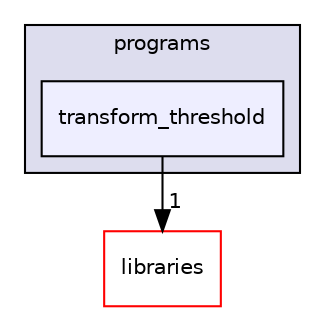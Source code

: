 digraph "xmipp/applications/programs/transform_threshold" {
  compound=true
  node [ fontsize="10", fontname="Helvetica"];
  edge [ labelfontsize="10", labelfontname="Helvetica"];
  subgraph clusterdir_592b16dc4070b933e5655da2b0d20bbb {
    graph [ bgcolor="#ddddee", pencolor="black", label="programs" fontname="Helvetica", fontsize="10", URL="dir_592b16dc4070b933e5655da2b0d20bbb.html"]
  dir_b32c89b41dcf74af03379628310bc2fb [shape=box, label="transform_threshold", style="filled", fillcolor="#eeeeff", pencolor="black", URL="dir_b32c89b41dcf74af03379628310bc2fb.html"];
  }
  dir_29dba3f3840f20df3b04d1972e99046b [shape=box label="libraries" fillcolor="white" style="filled" color="red" URL="dir_29dba3f3840f20df3b04d1972e99046b.html"];
  dir_b32c89b41dcf74af03379628310bc2fb->dir_29dba3f3840f20df3b04d1972e99046b [headlabel="1", labeldistance=1.5 headhref="dir_000236_000042.html"];
}
